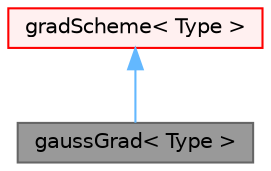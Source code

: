 digraph "gaussGrad&lt; Type &gt;"
{
 // LATEX_PDF_SIZE
  bgcolor="transparent";
  edge [fontname=Helvetica,fontsize=10,labelfontname=Helvetica,labelfontsize=10];
  node [fontname=Helvetica,fontsize=10,shape=box,height=0.2,width=0.4];
  Node1 [id="Node000001",label="gaussGrad\< Type \>",height=0.2,width=0.4,color="gray40", fillcolor="grey60", style="filled", fontcolor="black",tooltip="Basic second-order gradient scheme using face-interpolation and Gauss' theorem."];
  Node2 -> Node1 [id="edge1_Node000001_Node000002",dir="back",color="steelblue1",style="solid",tooltip=" "];
  Node2 [id="Node000002",label="gradScheme\< Type \>",height=0.2,width=0.4,color="red", fillcolor="#FFF0F0", style="filled",URL="$classFoam_1_1fa_1_1gradScheme.html",tooltip="Abstract base class for finite area calculus gradient schemes."];
}

